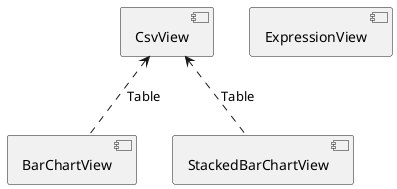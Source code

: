 @startuml view-dependencies

component CsvView
component BarChartView
component StackedBarChartView

CsvView <.. BarChartView : Table
CsvView <.. StackedBarChartView : Table

component ExpressionView

@enduml
